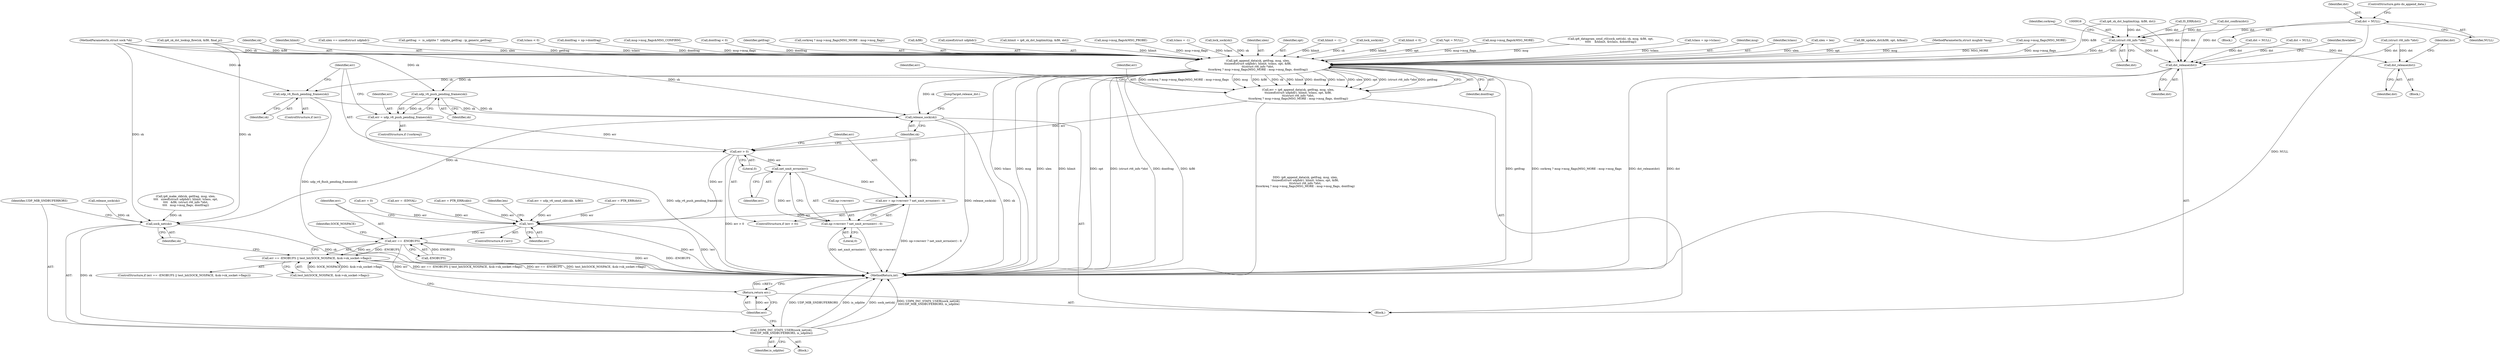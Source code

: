 digraph "0_linux_45f6fad84cc305103b28d73482b344d7f5b76f39_18@pointer" {
"1000381" [label="(Call,dst = NULL)"];
"1000915" [label="(Call,(struct rt6_info *)dst)"];
"1000903" [label="(Call,ip6_append_data(sk, getfrag, msg, ulen,\n\t\tsizeof(struct udphdr), hlimit, tclass, opt, &fl6,\n\t\t(struct rt6_info *)dst,\n\t\tcorkreq ? msg->msg_flags|MSG_MORE : msg->msg_flags, dontfrag))"];
"1000901" [label="(Call,err = ip6_append_data(sk, getfrag, msg, ulen,\n\t\tsizeof(struct udphdr), hlimit, tclass, opt, &fl6,\n\t\t(struct rt6_info *)dst,\n\t\tcorkreq ? msg->msg_flags|MSG_MORE : msg->msg_flags, dontfrag))"];
"1000955" [label="(Call,err > 0)"];
"1000964" [label="(Call,net_xmit_errno(err))"];
"1000958" [label="(Call,err = np->recverr ? net_xmit_errno(err) : 0)"];
"1000991" [label="(Call,!err)"];
"1000997" [label="(Call,err == -ENOBUFS)"];
"1000996" [label="(Call,err == -ENOBUFS || test_bit(SOCK_NOSPACE, &sk->sk_socket->flags))"];
"1001015" [label="(Return,return err;)"];
"1000960" [label="(Call,np->recverr ? net_xmit_errno(err) : 0)"];
"1000931" [label="(Call,udp_v6_flush_pending_frames(sk))"];
"1000967" [label="(Call,release_sock(sk))"];
"1001011" [label="(Call,sock_net(sk))"];
"1001010" [label="(Call,UDP6_INC_STATS_USER(sock_net(sk),\n\t\t\t\tUDP_MIB_SNDBUFERRORS, is_udplite))"];
"1000939" [label="(Call,udp_v6_push_pending_frames(sk))"];
"1000937" [label="(Call,err = udp_v6_push_pending_frames(sk))"];
"1000980" [label="(Call,dst_release(dst))"];
"1000986" [label="(Call,dst_release(dst))"];
"1000930" [label="(Identifier,err)"];
"1000960" [label="(Call,np->recverr ? net_xmit_errno(err) : 0)"];
"1000980" [label="(Call,dst_release(dst))"];
"1000810" [label="(Call,tclass = np->tclass)"];
"1000929" [label="(ControlStructure,if (err))"];
"1000906" [label="(Identifier,msg)"];
"1001011" [label="(Call,sock_net(sk))"];
"1000955" [label="(Call,err > 0)"];
"1000911" [label="(Identifier,tclass)"];
"1000154" [label="(Call,hlimit = -1)"];
"1000864" [label="(Call,lock_sock(sk))"];
"1000979" [label="(Block,)"];
"1000796" [label="(Call,hlimit < 0)"];
"1000134" [label="(Call,*opt = NULL)"];
"1000857" [label="(Call,err = udp_v6_send_skb(skb, &fl6))"];
"1001018" [label="(Call,dst_confirm(dst))"];
"1000175" [label="(Call,msg->msg_flags&MSG_MORE)"];
"1000931" [label="(Call,udp_v6_flush_pending_frames(sk))"];
"1000585" [label="(Call,ip6_datagram_send_ctl(sock_net(sk), sk, msg, &fl6, opt,\n\t\t\t\t\t    &hlimit, &tclass, &dontfrag))"];
"1001014" [label="(Identifier,is_udplite)"];
"1000965" [label="(Identifier,err)"];
"1000383" [label="(Identifier,NULL)"];
"1000110" [label="(MethodParameterIn,struct sock *sk)"];
"1000915" [label="(Call,(struct rt6_info *)dst)"];
"1000940" [label="(Identifier,sk)"];
"1000784" [label="(Call,IS_ERR(dst))"];
"1000983" [label="(Identifier,dst)"];
"1001009" [label="(Block,)"];
"1000382" [label="(Identifier,dst)"];
"1000959" [label="(Identifier,err)"];
"1000801" [label="(Call,ip6_sk_dst_hoplimit(np, &fl6, dst))"];
"1000991" [label="(Call,!err)"];
"1000986" [label="(Call,dst_release(dst))"];
"1000939" [label="(Call,udp_v6_push_pending_frames(sk))"];
"1001013" [label="(Identifier,UDP_MIB_SNDBUFERRORS)"];
"1000996" [label="(Call,err == -ENOBUFS || test_bit(SOCK_NOSPACE, &sk->sk_socket->flags))"];
"1000872" [label="(Call,release_sock(sk))"];
"1000150" [label="(Call,ulen = len)"];
"1000957" [label="(Literal,0)"];
"1000901" [label="(Call,err = ip6_append_data(sk, getfrag, msg, ulen,\n\t\tsizeof(struct udphdr), hlimit, tclass, opt, &fl6,\n\t\t(struct rt6_info *)dst,\n\t\tcorkreq ? msg->msg_flags|MSG_MORE : msg->msg_flags, dontfrag))"];
"1000968" [label="(Identifier,sk)"];
"1000966" [label="(Literal,0)"];
"1000917" [label="(Identifier,dst)"];
"1000725" [label="(Call,fl6_update_dst(&fl6, opt, &final))"];
"1000982" [label="(Call,dst = NULL)"];
"1000999" [label="(Call,-ENOBUFS)"];
"1000111" [label="(MethodParameterIn,struct msghdr *msg)"];
"1000778" [label="(Call,ip6_sk_dst_lookup_flow(sk, &fl6, final_p))"];
"1000920" [label="(Call,msg->msg_flags|MSG_MORE)"];
"1000954" [label="(ControlStructure,if (err > 0))"];
"1000904" [label="(Identifier,sk)"];
"1000910" [label="(Identifier,hlimit)"];
"1000387" [label="(Call,ulen += sizeof(struct udphdr))"];
"1001001" [label="(Call,test_bit(SOCK_NOSPACE, &sk->sk_socket->flags))"];
"1000349" [label="(Call,getfrag  =  is_udplite ?  udplite_getfrag : ip_generic_getfrag)"];
"1000807" [label="(Call,tclass < 0)"];
"1001015" [label="(Return,return err;)"];
"1000981" [label="(Identifier,dst)"];
"1000987" [label="(Identifier,dst)"];
"1000994" [label="(Identifier,len)"];
"1000891" [label="(Call,dontfrag = np->dontfrag)"];
"1000997" [label="(Call,err == -ENOBUFS)"];
"1000998" [label="(Identifier,err)"];
"1000990" [label="(ControlStructure,if (!err))"];
"1000967" [label="(Call,release_sock(sk))"];
"1000992" [label="(Identifier,err)"];
"1000787" [label="(Call,err = PTR_ERR(dst))"];
"1001030" [label="(Call,err = 0)"];
"1001002" [label="(Identifier,SOCK_NOSPACE)"];
"1001010" [label="(Call,UDP6_INC_STATS_USER(sock_net(sk),\n\t\t\t\tUDP_MIB_SNDBUFERRORS, is_udplite))"];
"1000903" [label="(Call,ip6_append_data(sk, getfrag, msg, ulen,\n\t\tsizeof(struct udphdr), hlimit, tclass, opt, &fl6,\n\t\t(struct rt6_info *)dst,\n\t\tcorkreq ? msg->msg_flags|MSG_MORE : msg->msg_flags, dontfrag))"];
"1000381" [label="(Call,dst = NULL)"];
"1000816" [label="(Call,msg->msg_flags&MSG_CONFIRM)"];
"1000995" [label="(ControlStructure,if (err == -ENOBUFS || test_bit(SOCK_NOSPACE, &sk->sk_socket->flags)))"];
"1000876" [label="(Call,err = -EINVAL)"];
"1000367" [label="(Block,)"];
"1000791" [label="(Call,dst = NULL)"];
"1001034" [label="(MethodReturn,int)"];
"1000958" [label="(Call,err = np->recverr ? net_xmit_errno(err) : 0)"];
"1000961" [label="(Call,np->recverr)"];
"1000934" [label="(ControlStructure,if (!corkreq))"];
"1000888" [label="(Call,dontfrag < 0)"];
"1000905" [label="(Identifier,getfrag)"];
"1000918" [label="(Call,corkreq ? msg->msg_flags|MSG_MORE : msg->msg_flags)"];
"1000969" [label="(JumpTarget,release_dst:)"];
"1000937" [label="(Call,err = udp_v6_push_pending_frames(sk))"];
"1000913" [label="(Call,&fl6)"];
"1000919" [label="(Identifier,corkreq)"];
"1000908" [label="(Call,sizeof(struct udphdr))"];
"1000928" [label="(Identifier,dontfrag)"];
"1000849" [label="(Call,err = PTR_ERR(skb))"];
"1000113" [label="(Block,)"];
"1000932" [label="(Identifier,sk)"];
"1000830" [label="(Call,ip6_make_skb(sk, getfrag, msg, ulen,\n\t\t\t\t   sizeof(struct udphdr), hlimit, tclass, opt,\n\t\t\t\t   &fl6, (struct rt6_info *)dst,\n\t\t\t\t   msg->msg_flags, dontfrag))"];
"1001012" [label="(Identifier,sk)"];
"1000799" [label="(Call,hlimit = ip6_sk_dst_hoplimit(np, &fl6, dst))"];
"1001023" [label="(Call,msg->msg_flags&MSG_PROBE)"];
"1000159" [label="(Call,tclass = -1)"];
"1000938" [label="(Identifier,err)"];
"1000989" [label="(Identifier,flowlabel)"];
"1000902" [label="(Identifier,err)"];
"1000842" [label="(Call,(struct rt6_info *)dst)"];
"1000360" [label="(Call,lock_sock(sk))"];
"1001016" [label="(Identifier,err)"];
"1000907" [label="(Identifier,ulen)"];
"1000956" [label="(Identifier,err)"];
"1000912" [label="(Identifier,opt)"];
"1000384" [label="(ControlStructure,goto do_append_data;)"];
"1000964" [label="(Call,net_xmit_errno(err))"];
"1000381" -> "1000367"  [label="AST: "];
"1000381" -> "1000383"  [label="CFG: "];
"1000382" -> "1000381"  [label="AST: "];
"1000383" -> "1000381"  [label="AST: "];
"1000384" -> "1000381"  [label="CFG: "];
"1000381" -> "1001034"  [label="DDG: NULL"];
"1000381" -> "1000915"  [label="DDG: dst"];
"1000915" -> "1000903"  [label="AST: "];
"1000915" -> "1000917"  [label="CFG: "];
"1000916" -> "1000915"  [label="AST: "];
"1000917" -> "1000915"  [label="AST: "];
"1000919" -> "1000915"  [label="CFG: "];
"1000915" -> "1000903"  [label="DDG: dst"];
"1001018" -> "1000915"  [label="DDG: dst"];
"1000784" -> "1000915"  [label="DDG: dst"];
"1000801" -> "1000915"  [label="DDG: dst"];
"1000915" -> "1000980"  [label="DDG: dst"];
"1000915" -> "1000986"  [label="DDG: dst"];
"1000903" -> "1000901"  [label="AST: "];
"1000903" -> "1000928"  [label="CFG: "];
"1000904" -> "1000903"  [label="AST: "];
"1000905" -> "1000903"  [label="AST: "];
"1000906" -> "1000903"  [label="AST: "];
"1000907" -> "1000903"  [label="AST: "];
"1000908" -> "1000903"  [label="AST: "];
"1000910" -> "1000903"  [label="AST: "];
"1000911" -> "1000903"  [label="AST: "];
"1000912" -> "1000903"  [label="AST: "];
"1000913" -> "1000903"  [label="AST: "];
"1000918" -> "1000903"  [label="AST: "];
"1000928" -> "1000903"  [label="AST: "];
"1000901" -> "1000903"  [label="CFG: "];
"1000903" -> "1001034"  [label="DDG: getfrag"];
"1000903" -> "1001034"  [label="DDG: corkreq ? msg->msg_flags|MSG_MORE : msg->msg_flags"];
"1000903" -> "1001034"  [label="DDG: tclass"];
"1000903" -> "1001034"  [label="DDG: msg"];
"1000903" -> "1001034"  [label="DDG: ulen"];
"1000903" -> "1001034"  [label="DDG: hlimit"];
"1000903" -> "1001034"  [label="DDG: opt"];
"1000903" -> "1001034"  [label="DDG: (struct rt6_info *)dst"];
"1000903" -> "1001034"  [label="DDG: dontfrag"];
"1000903" -> "1001034"  [label="DDG: &fl6"];
"1000903" -> "1000901"  [label="DDG: corkreq ? msg->msg_flags|MSG_MORE : msg->msg_flags"];
"1000903" -> "1000901"  [label="DDG: msg"];
"1000903" -> "1000901"  [label="DDG: &fl6"];
"1000903" -> "1000901"  [label="DDG: sk"];
"1000903" -> "1000901"  [label="DDG: hlimit"];
"1000903" -> "1000901"  [label="DDG: dontfrag"];
"1000903" -> "1000901"  [label="DDG: tclass"];
"1000903" -> "1000901"  [label="DDG: ulen"];
"1000903" -> "1000901"  [label="DDG: opt"];
"1000903" -> "1000901"  [label="DDG: (struct rt6_info *)dst"];
"1000903" -> "1000901"  [label="DDG: getfrag"];
"1000360" -> "1000903"  [label="DDG: sk"];
"1000864" -> "1000903"  [label="DDG: sk"];
"1000110" -> "1000903"  [label="DDG: sk"];
"1000349" -> "1000903"  [label="DDG: getfrag"];
"1000585" -> "1000903"  [label="DDG: msg"];
"1000111" -> "1000903"  [label="DDG: msg"];
"1000150" -> "1000903"  [label="DDG: ulen"];
"1000387" -> "1000903"  [label="DDG: ulen"];
"1000154" -> "1000903"  [label="DDG: hlimit"];
"1000799" -> "1000903"  [label="DDG: hlimit"];
"1000796" -> "1000903"  [label="DDG: hlimit"];
"1000807" -> "1000903"  [label="DDG: tclass"];
"1000159" -> "1000903"  [label="DDG: tclass"];
"1000810" -> "1000903"  [label="DDG: tclass"];
"1000134" -> "1000903"  [label="DDG: opt"];
"1000725" -> "1000903"  [label="DDG: opt"];
"1000778" -> "1000903"  [label="DDG: &fl6"];
"1000801" -> "1000903"  [label="DDG: &fl6"];
"1000920" -> "1000903"  [label="DDG: msg->msg_flags"];
"1000920" -> "1000903"  [label="DDG: MSG_MORE"];
"1001023" -> "1000903"  [label="DDG: msg->msg_flags"];
"1000816" -> "1000903"  [label="DDG: msg->msg_flags"];
"1000175" -> "1000903"  [label="DDG: msg->msg_flags"];
"1000891" -> "1000903"  [label="DDG: dontfrag"];
"1000888" -> "1000903"  [label="DDG: dontfrag"];
"1000903" -> "1000931"  [label="DDG: sk"];
"1000903" -> "1000939"  [label="DDG: sk"];
"1000903" -> "1000967"  [label="DDG: sk"];
"1000901" -> "1000113"  [label="AST: "];
"1000902" -> "1000901"  [label="AST: "];
"1000930" -> "1000901"  [label="CFG: "];
"1000901" -> "1001034"  [label="DDG: ip6_append_data(sk, getfrag, msg, ulen,\n\t\tsizeof(struct udphdr), hlimit, tclass, opt, &fl6,\n\t\t(struct rt6_info *)dst,\n\t\tcorkreq ? msg->msg_flags|MSG_MORE : msg->msg_flags, dontfrag)"];
"1000901" -> "1000955"  [label="DDG: err"];
"1000955" -> "1000954"  [label="AST: "];
"1000955" -> "1000957"  [label="CFG: "];
"1000956" -> "1000955"  [label="AST: "];
"1000957" -> "1000955"  [label="AST: "];
"1000959" -> "1000955"  [label="CFG: "];
"1000968" -> "1000955"  [label="CFG: "];
"1000955" -> "1001034"  [label="DDG: err > 0"];
"1000937" -> "1000955"  [label="DDG: err"];
"1000955" -> "1000964"  [label="DDG: err"];
"1000955" -> "1000991"  [label="DDG: err"];
"1000964" -> "1000960"  [label="AST: "];
"1000964" -> "1000965"  [label="CFG: "];
"1000965" -> "1000964"  [label="AST: "];
"1000960" -> "1000964"  [label="CFG: "];
"1000964" -> "1000958"  [label="DDG: err"];
"1000964" -> "1000960"  [label="DDG: err"];
"1000958" -> "1000954"  [label="AST: "];
"1000958" -> "1000960"  [label="CFG: "];
"1000959" -> "1000958"  [label="AST: "];
"1000960" -> "1000958"  [label="AST: "];
"1000968" -> "1000958"  [label="CFG: "];
"1000958" -> "1001034"  [label="DDG: np->recverr ? net_xmit_errno(err) : 0"];
"1000958" -> "1000991"  [label="DDG: err"];
"1000991" -> "1000990"  [label="AST: "];
"1000991" -> "1000992"  [label="CFG: "];
"1000992" -> "1000991"  [label="AST: "];
"1000994" -> "1000991"  [label="CFG: "];
"1000998" -> "1000991"  [label="CFG: "];
"1000991" -> "1001034"  [label="DDG: !err"];
"1000991" -> "1001034"  [label="DDG: err"];
"1000857" -> "1000991"  [label="DDG: err"];
"1000787" -> "1000991"  [label="DDG: err"];
"1000849" -> "1000991"  [label="DDG: err"];
"1001030" -> "1000991"  [label="DDG: err"];
"1000876" -> "1000991"  [label="DDG: err"];
"1000991" -> "1000997"  [label="DDG: err"];
"1000997" -> "1000996"  [label="AST: "];
"1000997" -> "1000999"  [label="CFG: "];
"1000998" -> "1000997"  [label="AST: "];
"1000999" -> "1000997"  [label="AST: "];
"1001002" -> "1000997"  [label="CFG: "];
"1000996" -> "1000997"  [label="CFG: "];
"1000997" -> "1001034"  [label="DDG: err"];
"1000997" -> "1001034"  [label="DDG: -ENOBUFS"];
"1000997" -> "1000996"  [label="DDG: err"];
"1000997" -> "1000996"  [label="DDG: -ENOBUFS"];
"1000999" -> "1000997"  [label="DDG: ENOBUFS"];
"1000997" -> "1001015"  [label="DDG: err"];
"1000996" -> "1000995"  [label="AST: "];
"1000996" -> "1001001"  [label="CFG: "];
"1001001" -> "1000996"  [label="AST: "];
"1001012" -> "1000996"  [label="CFG: "];
"1001016" -> "1000996"  [label="CFG: "];
"1000996" -> "1001034"  [label="DDG: err == -ENOBUFS || test_bit(SOCK_NOSPACE, &sk->sk_socket->flags)"];
"1000996" -> "1001034"  [label="DDG: err == -ENOBUFS"];
"1000996" -> "1001034"  [label="DDG: test_bit(SOCK_NOSPACE, &sk->sk_socket->flags)"];
"1001001" -> "1000996"  [label="DDG: SOCK_NOSPACE"];
"1001001" -> "1000996"  [label="DDG: &sk->sk_socket->flags"];
"1001015" -> "1000113"  [label="AST: "];
"1001015" -> "1001016"  [label="CFG: "];
"1001016" -> "1001015"  [label="AST: "];
"1001034" -> "1001015"  [label="CFG: "];
"1001015" -> "1001034"  [label="DDG: <RET>"];
"1001016" -> "1001015"  [label="DDG: err"];
"1000960" -> "1000966"  [label="CFG: "];
"1000961" -> "1000960"  [label="AST: "];
"1000966" -> "1000960"  [label="AST: "];
"1000960" -> "1001034"  [label="DDG: net_xmit_errno(err)"];
"1000960" -> "1001034"  [label="DDG: np->recverr"];
"1000931" -> "1000929"  [label="AST: "];
"1000931" -> "1000932"  [label="CFG: "];
"1000932" -> "1000931"  [label="AST: "];
"1000956" -> "1000931"  [label="CFG: "];
"1000931" -> "1001034"  [label="DDG: udp_v6_flush_pending_frames(sk)"];
"1000110" -> "1000931"  [label="DDG: sk"];
"1000931" -> "1000967"  [label="DDG: sk"];
"1000967" -> "1000113"  [label="AST: "];
"1000967" -> "1000968"  [label="CFG: "];
"1000968" -> "1000967"  [label="AST: "];
"1000969" -> "1000967"  [label="CFG: "];
"1000967" -> "1001034"  [label="DDG: release_sock(sk)"];
"1000967" -> "1001034"  [label="DDG: sk"];
"1000939" -> "1000967"  [label="DDG: sk"];
"1000110" -> "1000967"  [label="DDG: sk"];
"1000967" -> "1001011"  [label="DDG: sk"];
"1001011" -> "1001010"  [label="AST: "];
"1001011" -> "1001012"  [label="CFG: "];
"1001012" -> "1001011"  [label="AST: "];
"1001013" -> "1001011"  [label="CFG: "];
"1001011" -> "1001034"  [label="DDG: sk"];
"1001011" -> "1001010"  [label="DDG: sk"];
"1000872" -> "1001011"  [label="DDG: sk"];
"1000778" -> "1001011"  [label="DDG: sk"];
"1000830" -> "1001011"  [label="DDG: sk"];
"1000110" -> "1001011"  [label="DDG: sk"];
"1001010" -> "1001009"  [label="AST: "];
"1001010" -> "1001014"  [label="CFG: "];
"1001013" -> "1001010"  [label="AST: "];
"1001014" -> "1001010"  [label="AST: "];
"1001016" -> "1001010"  [label="CFG: "];
"1001010" -> "1001034"  [label="DDG: UDP_MIB_SNDBUFERRORS"];
"1001010" -> "1001034"  [label="DDG: is_udplite"];
"1001010" -> "1001034"  [label="DDG: sock_net(sk)"];
"1001010" -> "1001034"  [label="DDG: UDP6_INC_STATS_USER(sock_net(sk),\n\t\t\t\tUDP_MIB_SNDBUFERRORS, is_udplite)"];
"1000939" -> "1000937"  [label="AST: "];
"1000939" -> "1000940"  [label="CFG: "];
"1000940" -> "1000939"  [label="AST: "];
"1000937" -> "1000939"  [label="CFG: "];
"1000939" -> "1000937"  [label="DDG: sk"];
"1000110" -> "1000939"  [label="DDG: sk"];
"1000937" -> "1000934"  [label="AST: "];
"1000938" -> "1000937"  [label="AST: "];
"1000956" -> "1000937"  [label="CFG: "];
"1000937" -> "1001034"  [label="DDG: udp_v6_push_pending_frames(sk)"];
"1000980" -> "1000979"  [label="AST: "];
"1000980" -> "1000981"  [label="CFG: "];
"1000981" -> "1000980"  [label="AST: "];
"1000983" -> "1000980"  [label="CFG: "];
"1000842" -> "1000980"  [label="DDG: dst"];
"1000986" -> "1000113"  [label="AST: "];
"1000986" -> "1000987"  [label="CFG: "];
"1000987" -> "1000986"  [label="AST: "];
"1000989" -> "1000986"  [label="CFG: "];
"1000986" -> "1001034"  [label="DDG: dst"];
"1000986" -> "1001034"  [label="DDG: dst_release(dst)"];
"1000791" -> "1000986"  [label="DDG: dst"];
"1000842" -> "1000986"  [label="DDG: dst"];
"1001018" -> "1000986"  [label="DDG: dst"];
"1000982" -> "1000986"  [label="DDG: dst"];
"1000784" -> "1000986"  [label="DDG: dst"];
"1000801" -> "1000986"  [label="DDG: dst"];
}
